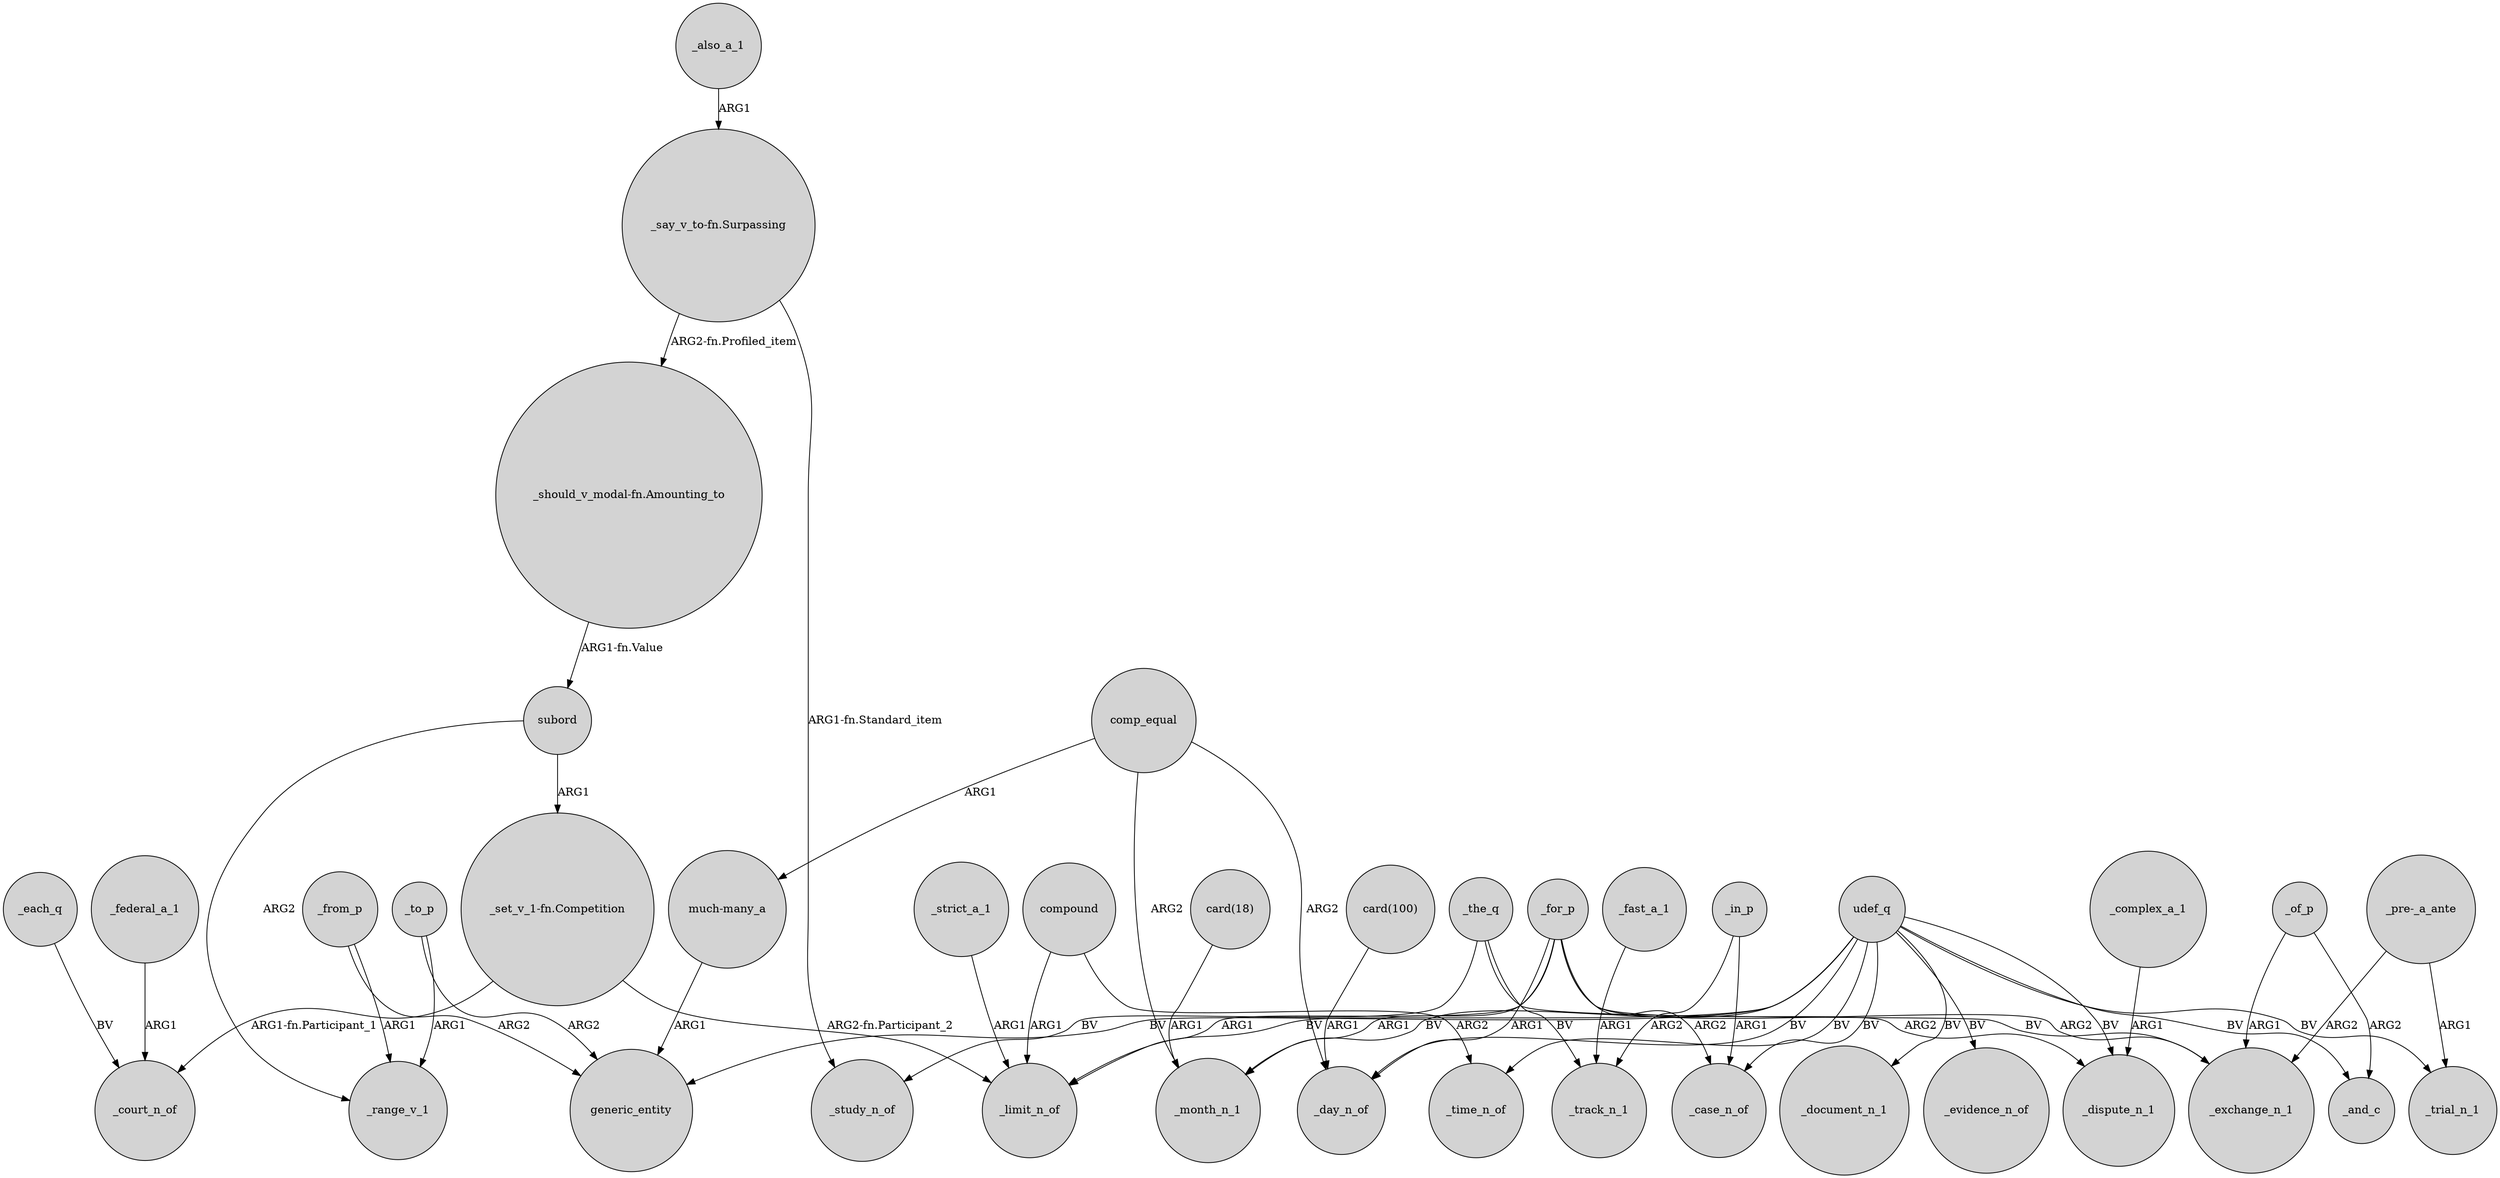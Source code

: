 digraph {
	node [shape=circle style=filled]
	udef_q -> _month_n_1 [label=BV]
	_to_p -> generic_entity [label=ARG2]
	_of_p -> _and_c [label=ARG2]
	"_say_v_to-fn.Surpassing" -> "_should_v_modal-fn.Amounting_to" [label="ARG2-fn.Profiled_item"]
	udef_q -> _time_n_of [label=BV]
	udef_q -> _trial_n_1 [label=BV]
	"_set_v_1-fn.Competition" -> _limit_n_of [label="ARG2-fn.Participant_2"]
	_from_p -> generic_entity [label=ARG2]
	_fast_a_1 -> _track_n_1 [label=ARG1]
	udef_q -> _case_n_of [label=BV]
	"_say_v_to-fn.Surpassing" -> _study_n_of [label="ARG1-fn.Standard_item"]
	"card(100)" -> _day_n_of [label=ARG1]
	_for_p -> _day_n_of [label=ARG1]
	_for_p -> _limit_n_of [label=ARG1]
	_the_q -> _track_n_1 [label=BV]
	udef_q -> _and_c [label=BV]
	comp_equal -> _month_n_1 [label=ARG2]
	udef_q -> generic_entity [label=BV]
	udef_q -> _document_n_1 [label=BV]
	_for_p -> _exchange_n_1 [label=ARG2]
	_of_p -> _exchange_n_1 [label=ARG1]
	comp_equal -> "much-many_a" [label=ARG1]
	udef_q -> _day_n_of [label=BV]
	udef_q -> _dispute_n_1 [label=BV]
	_each_q -> _court_n_of [label=BV]
	_for_p -> _dispute_n_1 [label=ARG2]
	udef_q -> _evidence_n_of [label=BV]
	_complex_a_1 -> _dispute_n_1 [label=ARG1]
	"_set_v_1-fn.Competition" -> _court_n_of [label="ARG1-fn.Participant_1"]
	"much-many_a" -> generic_entity [label=ARG1]
	"_pre-_a_ante" -> _exchange_n_1 [label=ARG2]
	_strict_a_1 -> _limit_n_of [label=ARG1]
	_to_p -> _range_v_1 [label=ARG1]
	subord -> _range_v_1 [label=ARG2]
	_for_p -> _month_n_1 [label=ARG1]
	subord -> "_set_v_1-fn.Competition" [label=ARG1]
	_in_p -> _case_n_of [label=ARG1]
	comp_equal -> _day_n_of [label=ARG2]
	compound -> _limit_n_of [label=ARG1]
	udef_q -> _limit_n_of [label=BV]
	compound -> _time_n_of [label=ARG2]
	"_pre-_a_ante" -> _trial_n_1 [label=ARG1]
	_in_p -> _track_n_1 [label=ARG2]
	_the_q -> _exchange_n_1 [label=BV]
	"card(18)" -> _month_n_1 [label=ARG1]
	_federal_a_1 -> _court_n_of [label=ARG1]
	_from_p -> _range_v_1 [label=ARG1]
	_also_a_1 -> "_say_v_to-fn.Surpassing" [label=ARG1]
	_for_p -> _case_n_of [label=ARG2]
	_the_q -> _study_n_of [label=BV]
	"_should_v_modal-fn.Amounting_to" -> subord [label="ARG1-fn.Value"]
}
